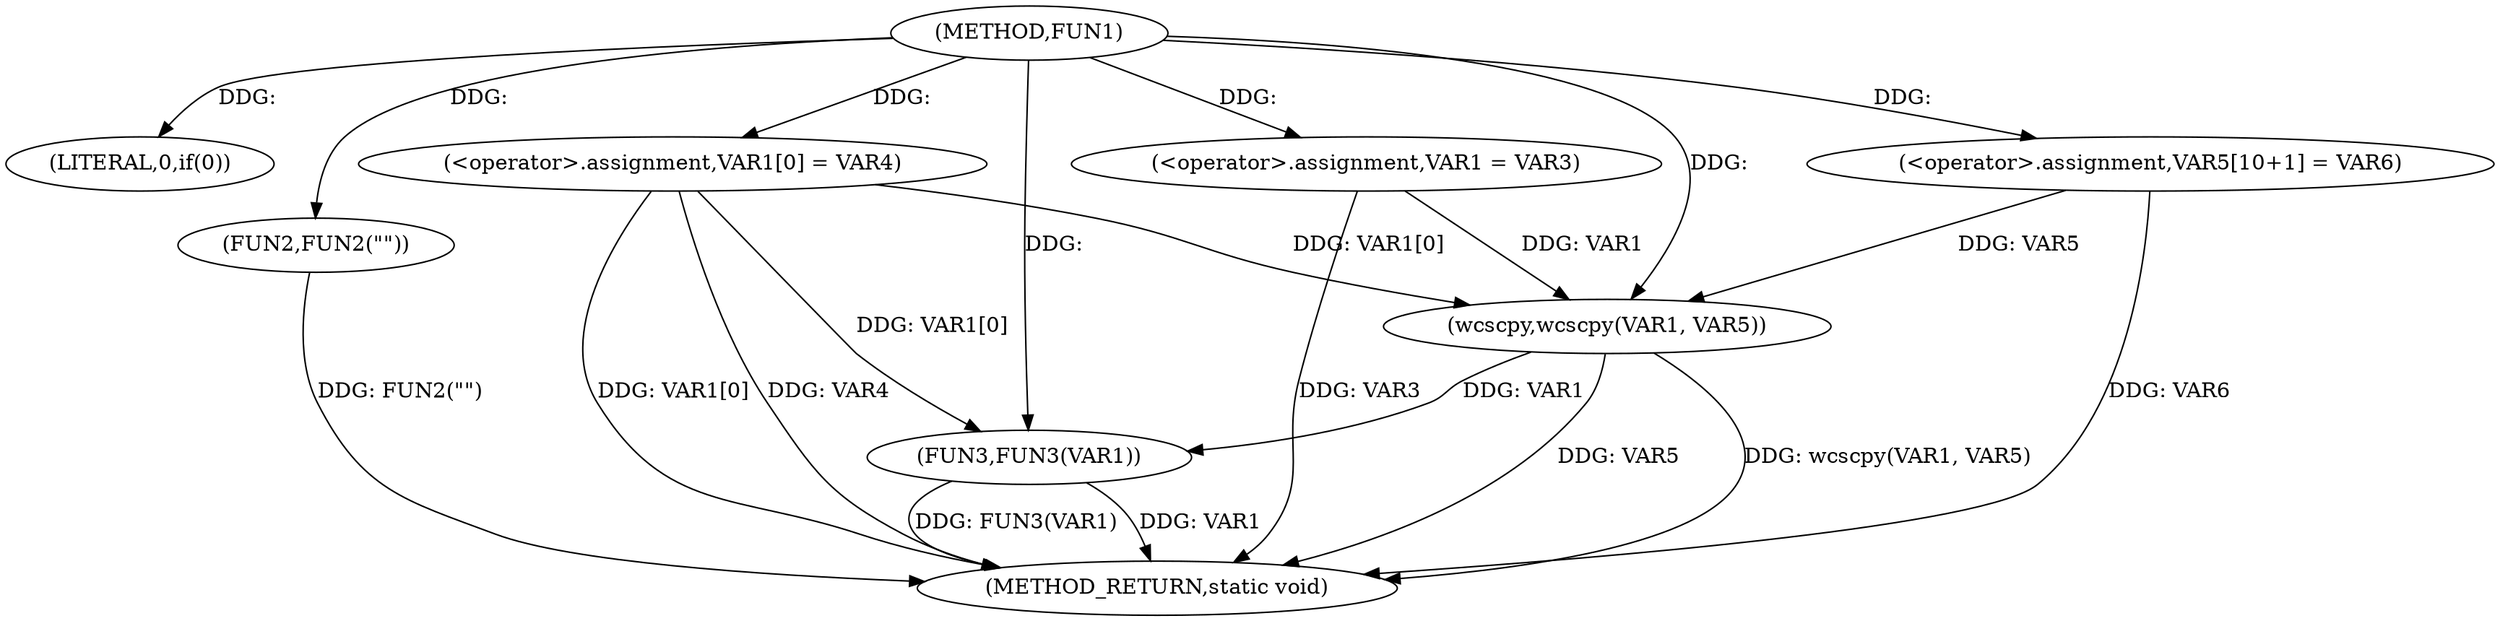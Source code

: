 digraph FUN1 {  
"1000100" [label = "(METHOD,FUN1)" ]
"1000130" [label = "(METHOD_RETURN,static void)" ]
"1000106" [label = "(LITERAL,0,if(0))" ]
"1000108" [label = "(FUN2,FUN2(\"\"))" ]
"1000112" [label = "(<operator>.assignment,VAR1 = VAR3)" ]
"1000115" [label = "(<operator>.assignment,VAR1[0] = VAR4)" ]
"1000122" [label = "(<operator>.assignment,VAR5[10+1] = VAR6)" ]
"1000125" [label = "(wcscpy,wcscpy(VAR1, VAR5))" ]
"1000128" [label = "(FUN3,FUN3(VAR1))" ]
  "1000125" -> "1000130"  [ label = "DDG: wcscpy(VAR1, VAR5)"] 
  "1000108" -> "1000130"  [ label = "DDG: FUN2(\"\")"] 
  "1000112" -> "1000130"  [ label = "DDG: VAR3"] 
  "1000128" -> "1000130"  [ label = "DDG: VAR1"] 
  "1000125" -> "1000130"  [ label = "DDG: VAR5"] 
  "1000128" -> "1000130"  [ label = "DDG: FUN3(VAR1)"] 
  "1000115" -> "1000130"  [ label = "DDG: VAR4"] 
  "1000115" -> "1000130"  [ label = "DDG: VAR1[0]"] 
  "1000122" -> "1000130"  [ label = "DDG: VAR6"] 
  "1000100" -> "1000106"  [ label = "DDG: "] 
  "1000100" -> "1000108"  [ label = "DDG: "] 
  "1000100" -> "1000112"  [ label = "DDG: "] 
  "1000100" -> "1000115"  [ label = "DDG: "] 
  "1000100" -> "1000122"  [ label = "DDG: "] 
  "1000112" -> "1000125"  [ label = "DDG: VAR1"] 
  "1000115" -> "1000125"  [ label = "DDG: VAR1[0]"] 
  "1000100" -> "1000125"  [ label = "DDG: "] 
  "1000122" -> "1000125"  [ label = "DDG: VAR5"] 
  "1000125" -> "1000128"  [ label = "DDG: VAR1"] 
  "1000115" -> "1000128"  [ label = "DDG: VAR1[0]"] 
  "1000100" -> "1000128"  [ label = "DDG: "] 
}
